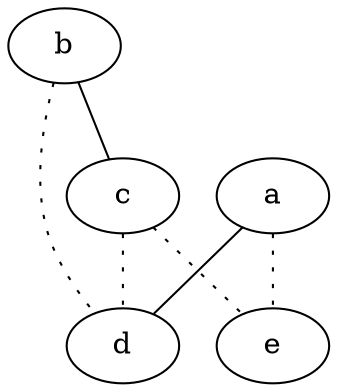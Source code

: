graph {
a -- d;
a -- e [style=dotted];
b -- c;
b -- d [style=dotted];
c -- d [style=dotted];
c -- e [style=dotted];
}
